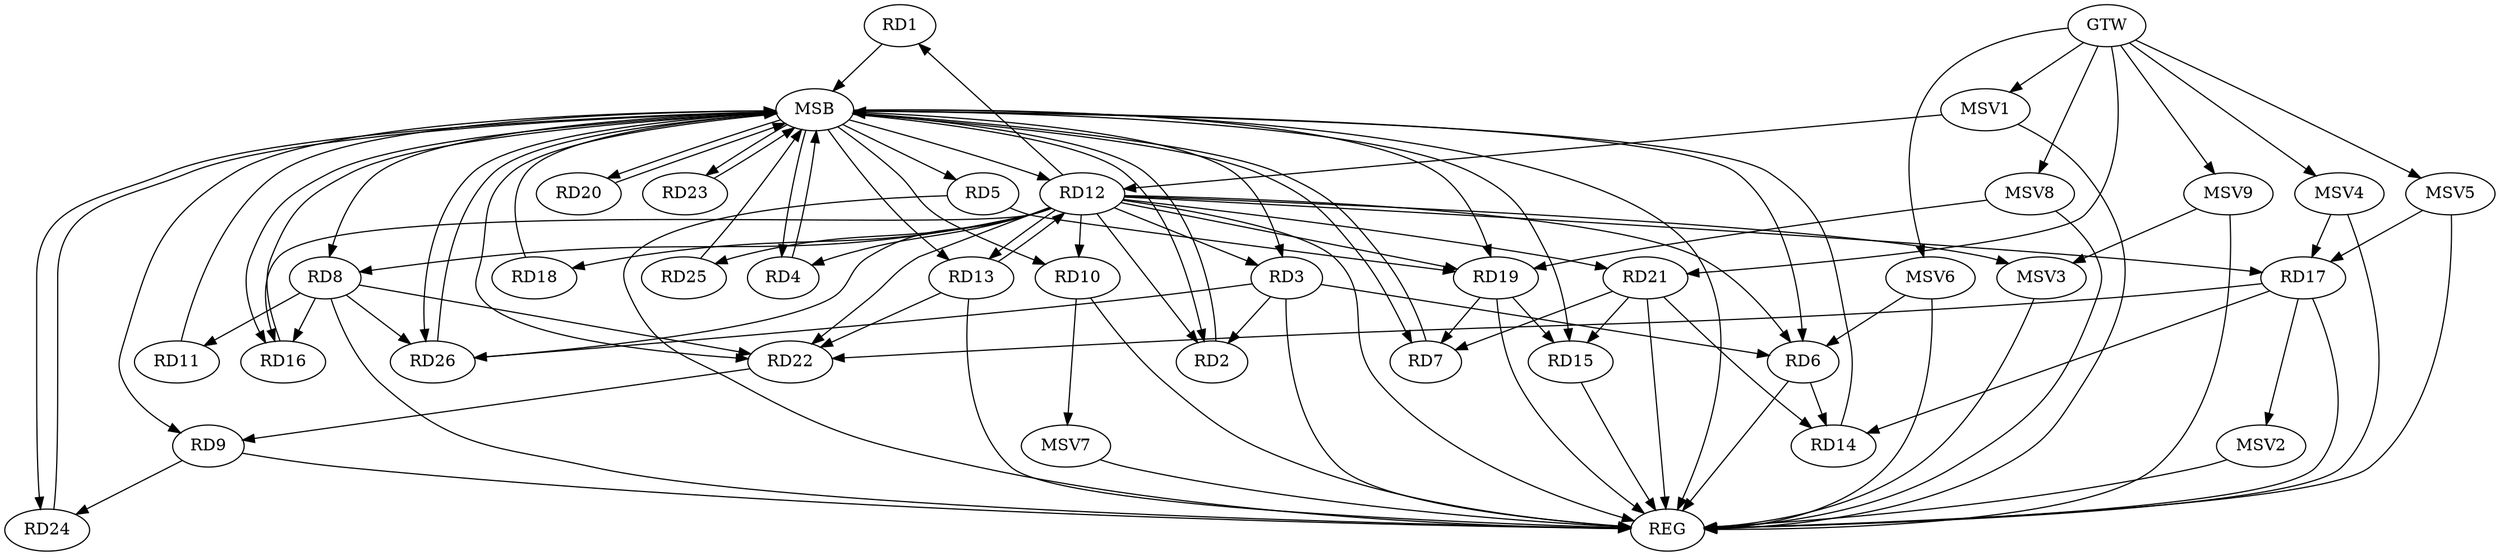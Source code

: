 strict digraph G {
  RD1 [ label="RD1" ];
  RD2 [ label="RD2" ];
  RD3 [ label="RD3" ];
  RD4 [ label="RD4" ];
  RD5 [ label="RD5" ];
  RD6 [ label="RD6" ];
  RD7 [ label="RD7" ];
  RD8 [ label="RD8" ];
  RD9 [ label="RD9" ];
  RD10 [ label="RD10" ];
  RD11 [ label="RD11" ];
  RD12 [ label="RD12" ];
  RD13 [ label="RD13" ];
  RD14 [ label="RD14" ];
  RD15 [ label="RD15" ];
  RD16 [ label="RD16" ];
  RD17 [ label="RD17" ];
  RD18 [ label="RD18" ];
  RD19 [ label="RD19" ];
  RD20 [ label="RD20" ];
  RD21 [ label="RD21" ];
  RD22 [ label="RD22" ];
  RD23 [ label="RD23" ];
  RD24 [ label="RD24" ];
  RD25 [ label="RD25" ];
  RD26 [ label="RD26" ];
  GTW [ label="GTW" ];
  REG [ label="REG" ];
  MSB [ label="MSB" ];
  MSV1 [ label="MSV1" ];
  MSV2 [ label="MSV2" ];
  MSV3 [ label="MSV3" ];
  MSV4 [ label="MSV4" ];
  MSV5 [ label="MSV5" ];
  MSV6 [ label="MSV6" ];
  MSV7 [ label="MSV7" ];
  MSV8 [ label="MSV8" ];
  MSV9 [ label="MSV9" ];
  RD12 -> RD1;
  RD3 -> RD2;
  RD3 -> RD6;
  RD12 -> RD3;
  RD3 -> RD26;
  RD5 -> RD19;
  RD6 -> RD14;
  RD19 -> RD7;
  RD21 -> RD7;
  RD8 -> RD11;
  RD8 -> RD16;
  RD8 -> RD22;
  RD8 -> RD26;
  RD22 -> RD9;
  RD9 -> RD24;
  RD12 -> RD13;
  RD13 -> RD12;
  RD12 -> RD16;
  RD12 -> RD22;
  RD13 -> RD22;
  RD17 -> RD14;
  RD21 -> RD14;
  RD19 -> RD15;
  RD21 -> RD15;
  RD17 -> RD22;
  GTW -> RD21;
  RD3 -> REG;
  RD5 -> REG;
  RD6 -> REG;
  RD8 -> REG;
  RD9 -> REG;
  RD10 -> REG;
  RD12 -> REG;
  RD13 -> REG;
  RD15 -> REG;
  RD17 -> REG;
  RD19 -> REG;
  RD21 -> REG;
  RD1 -> MSB;
  MSB -> RD5;
  MSB -> RD10;
  MSB -> RD12;
  MSB -> RD13;
  MSB -> RD19;
  MSB -> REG;
  RD2 -> MSB;
  MSB -> RD15;
  RD4 -> MSB;
  MSB -> RD7;
  MSB -> RD8;
  MSB -> RD20;
  RD7 -> MSB;
  MSB -> RD6;
  RD11 -> MSB;
  MSB -> RD2;
  MSB -> RD3;
  MSB -> RD9;
  MSB -> RD23;
  RD14 -> MSB;
  MSB -> RD4;
  RD16 -> MSB;
  RD18 -> MSB;
  MSB -> RD16;
  MSB -> RD26;
  RD20 -> MSB;
  RD23 -> MSB;
  MSB -> RD22;
  MSB -> RD24;
  RD24 -> MSB;
  RD25 -> MSB;
  RD26 -> MSB;
  RD12 -> RD25;
  RD12 -> RD8;
  RD12 -> RD19;
  RD12 -> RD18;
  RD12 -> RD21;
  RD12 -> RD6;
  RD12 -> RD17;
  RD12 -> RD26;
  RD12 -> RD4;
  RD12 -> RD10;
  RD12 -> RD2;
  MSV1 -> RD12;
  GTW -> MSV1;
  MSV1 -> REG;
  RD17 -> MSV2;
  MSV2 -> REG;
  RD12 -> MSV3;
  MSV3 -> REG;
  MSV4 -> RD17;
  GTW -> MSV4;
  MSV4 -> REG;
  MSV5 -> RD17;
  GTW -> MSV5;
  MSV5 -> REG;
  MSV6 -> RD6;
  GTW -> MSV6;
  MSV6 -> REG;
  RD10 -> MSV7;
  MSV7 -> REG;
  MSV8 -> RD19;
  GTW -> MSV8;
  MSV8 -> REG;
  MSV9 -> MSV3;
  GTW -> MSV9;
  MSV9 -> REG;
}
